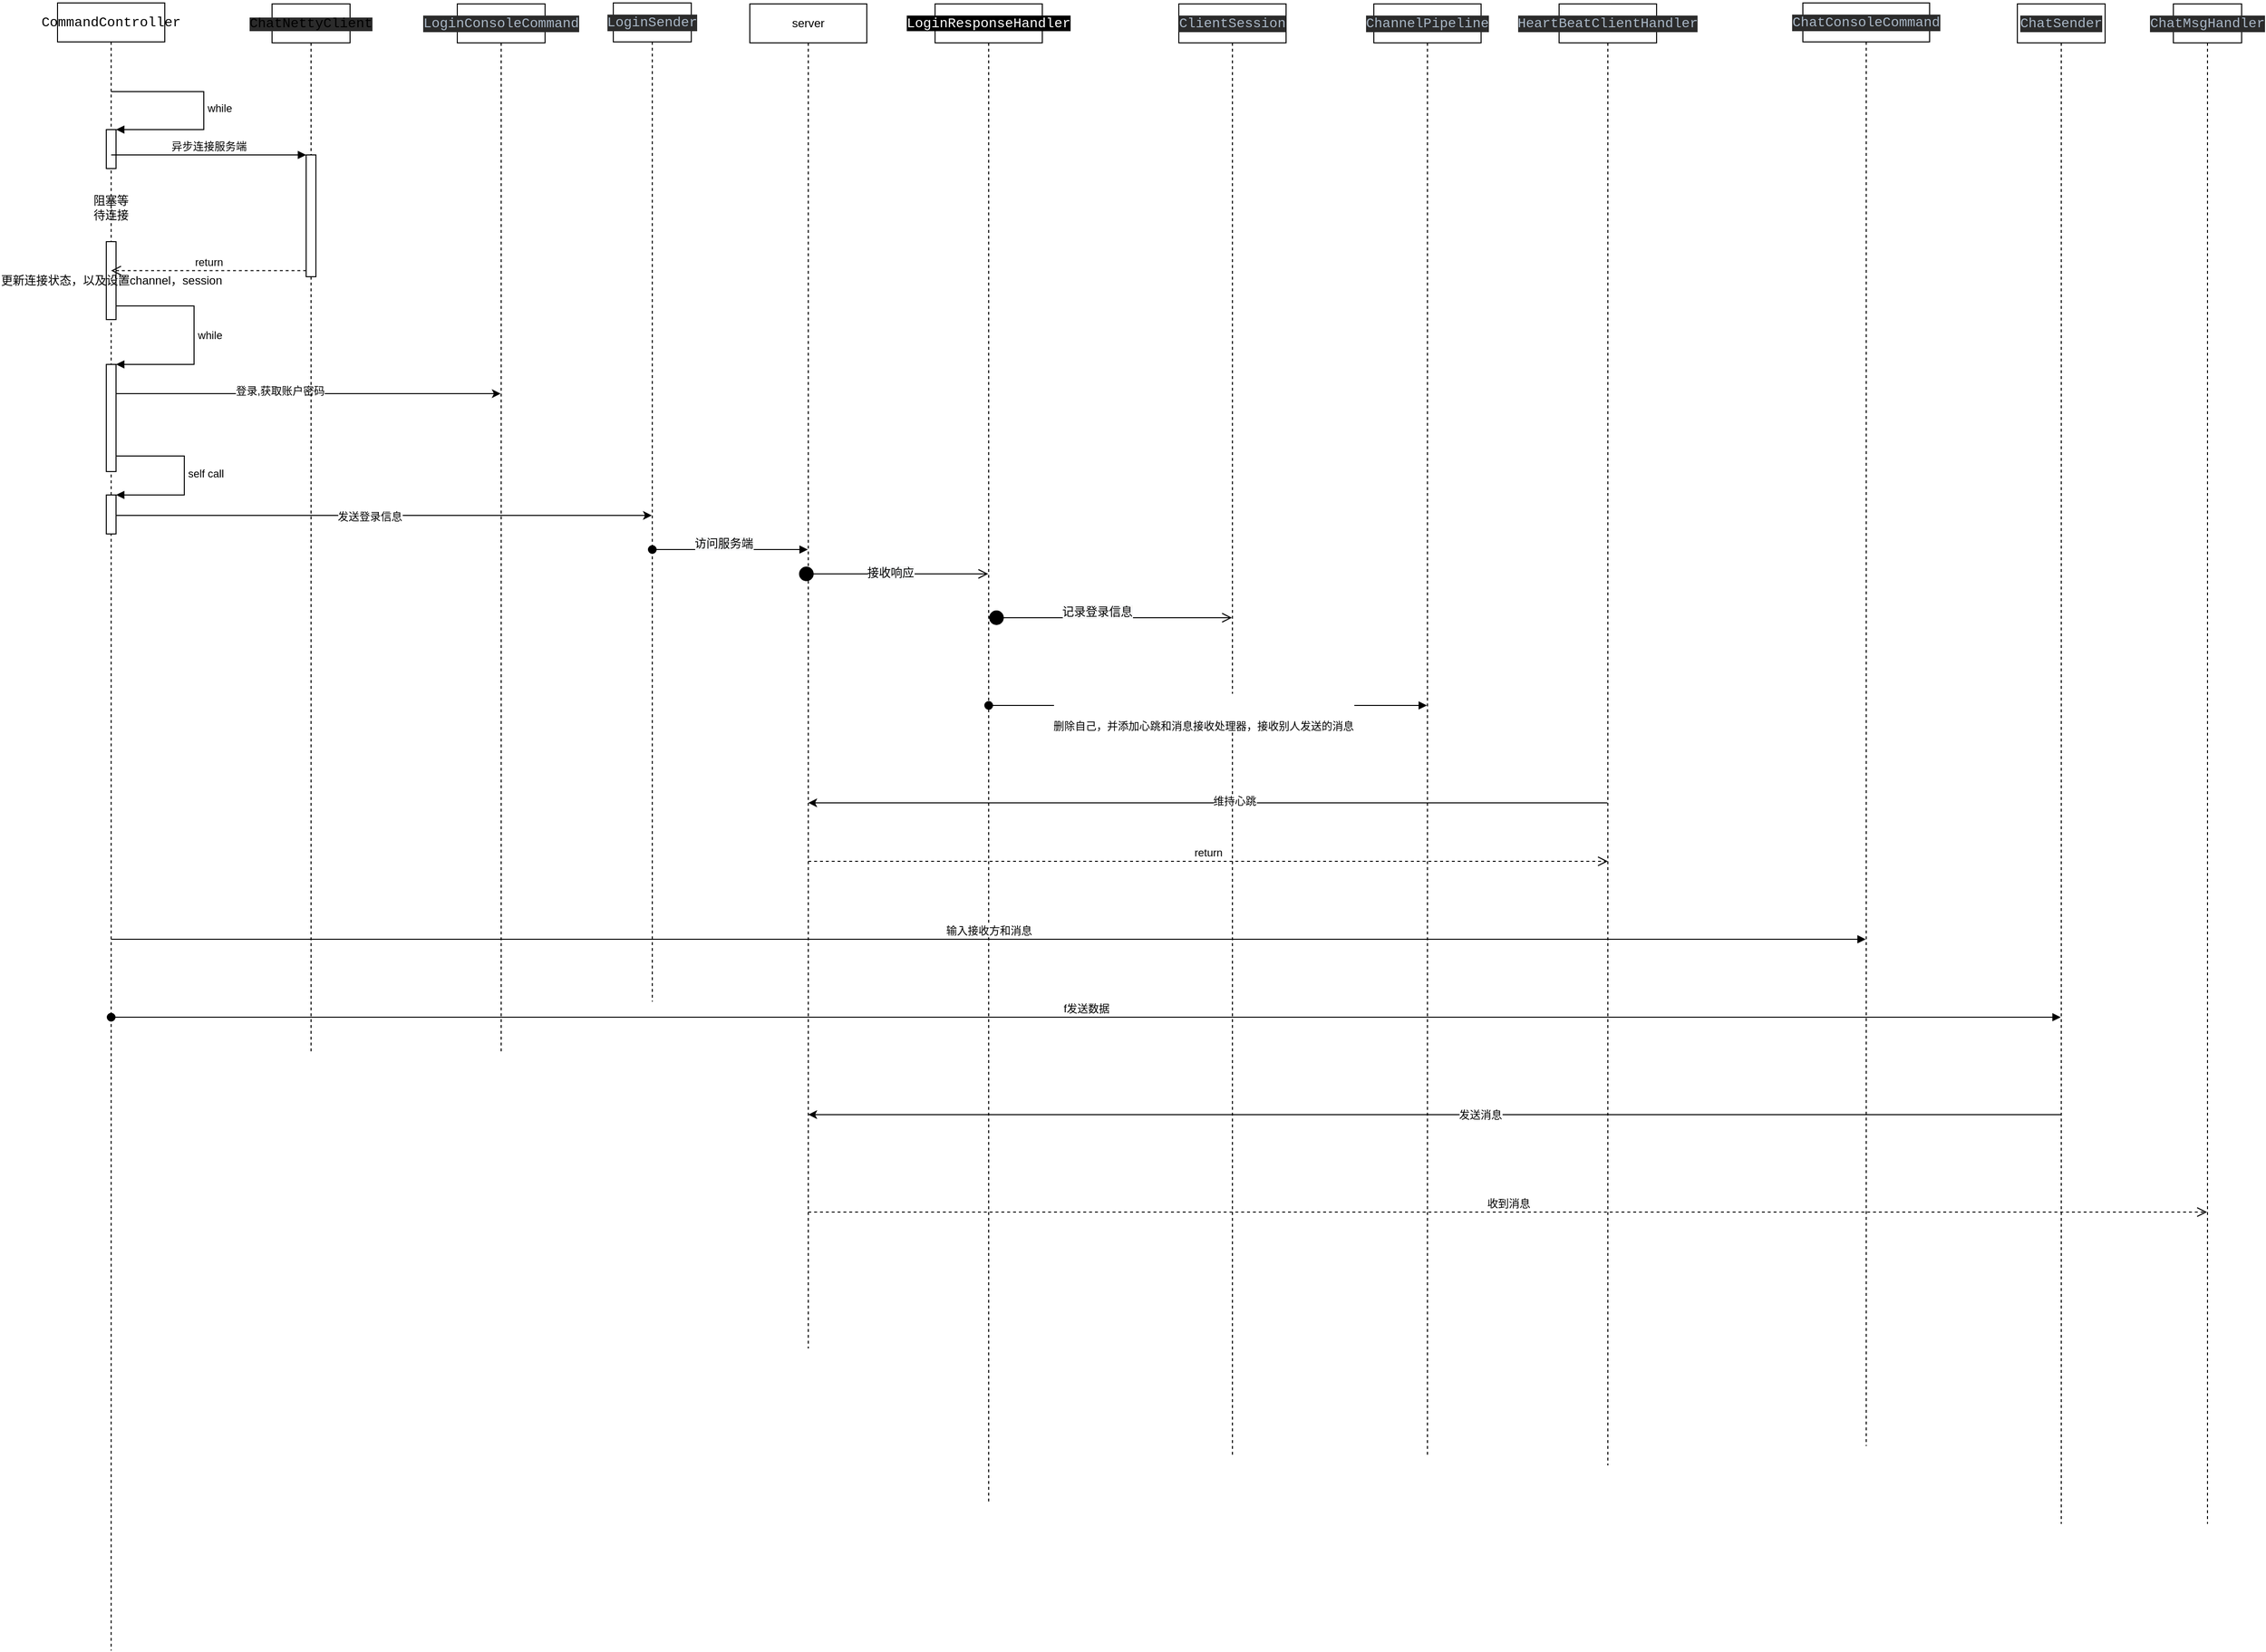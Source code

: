 <mxfile version="14.7.2" type="github"><diagram id="2tIGGgHBC5ZdjMGWqs7T" name="Page-1"><mxGraphModel dx="1673" dy="934" grid="1" gridSize="10" guides="1" tooltips="1" connect="1" arrows="1" fold="1" page="1" pageScale="1" pageWidth="827" pageHeight="1169" math="0" shadow="0"><root><mxCell id="0"/><mxCell id="1" parent="0"/><mxCell id="BPRDw442S2ySgmzGlCoY-26" style="edgeStyle=orthogonalEdgeStyle;rounded=0;orthogonalLoop=1;jettySize=auto;html=1;exitX=0.935;exitY=0.295;exitDx=0;exitDy=0;exitPerimeter=0;" edge="1" parent="1" source="BPRDw442S2ySgmzGlCoY-19" target="BPRDw442S2ySgmzGlCoY-24"><mxGeometry relative="1" as="geometry"><Array as="points"><mxPoint x="189" y="500"/></Array></mxGeometry></mxCell><mxCell id="BPRDw442S2ySgmzGlCoY-27" value="登录,获取账户密码" style="edgeLabel;html=1;align=center;verticalAlign=middle;resizable=0;points=[];" vertex="1" connectable="0" parent="BPRDw442S2ySgmzGlCoY-26"><mxGeometry x="-0.145" y="3" relative="1" as="geometry"><mxPoint x="1" as="offset"/></mxGeometry></mxCell><mxCell id="BPRDw442S2ySgmzGlCoY-1" value="&lt;pre&gt;&lt;font face=&quot;courier new, monospace&quot;&gt;&lt;span style=&quot;font-size: 14px&quot;&gt;CommandController&lt;/span&gt;&lt;span style=&quot;font-size: 10.5pt&quot;&gt;&lt;br&gt;&lt;/span&gt;&lt;/font&gt;&lt;/pre&gt;" style="shape=umlLifeline;perimeter=lifelinePerimeter;whiteSpace=wrap;html=1;container=1;collapsible=0;recursiveResize=0;outlineConnect=0;" vertex="1" parent="1"><mxGeometry x="130" y="99" width="110" height="1691" as="geometry"/></mxCell><mxCell id="BPRDw442S2ySgmzGlCoY-14" value="阻塞等待连接" style="text;html=1;strokeColor=none;fillColor=none;align=center;verticalAlign=middle;whiteSpace=wrap;rounded=0;" vertex="1" parent="BPRDw442S2ySgmzGlCoY-1"><mxGeometry x="35" y="200" width="40" height="20" as="geometry"/></mxCell><mxCell id="BPRDw442S2ySgmzGlCoY-15" value="更新连接状态，以及设置channel，session" style="html=1;points=[];perimeter=orthogonalPerimeter;" vertex="1" parent="BPRDw442S2ySgmzGlCoY-1"><mxGeometry x="50" y="245" width="10" height="80" as="geometry"/></mxCell><mxCell id="BPRDw442S2ySgmzGlCoY-22" value="" style="html=1;points=[];perimeter=orthogonalPerimeter;" vertex="1" parent="BPRDw442S2ySgmzGlCoY-1"><mxGeometry x="50" y="130" width="10" height="40" as="geometry"/></mxCell><mxCell id="BPRDw442S2ySgmzGlCoY-23" value="while" style="edgeStyle=orthogonalEdgeStyle;html=1;align=left;spacingLeft=2;endArrow=block;rounded=0;entryX=1;entryY=0;" edge="1" target="BPRDw442S2ySgmzGlCoY-22" parent="BPRDw442S2ySgmzGlCoY-1" source="BPRDw442S2ySgmzGlCoY-1"><mxGeometry relative="1" as="geometry"><mxPoint x="50" y="85" as="sourcePoint"/><Array as="points"><mxPoint x="150" y="91"/><mxPoint x="150" y="130"/></Array></mxGeometry></mxCell><mxCell id="BPRDw442S2ySgmzGlCoY-35" value="" style="html=1;points=[];perimeter=orthogonalPerimeter;" vertex="1" parent="BPRDw442S2ySgmzGlCoY-1"><mxGeometry x="50" y="505" width="10" height="40" as="geometry"/></mxCell><mxCell id="BPRDw442S2ySgmzGlCoY-36" value="self call" style="edgeStyle=orthogonalEdgeStyle;html=1;align=left;spacingLeft=2;endArrow=block;rounded=0;entryX=1;entryY=0;" edge="1" target="BPRDw442S2ySgmzGlCoY-35" parent="BPRDw442S2ySgmzGlCoY-1" source="BPRDw442S2ySgmzGlCoY-1"><mxGeometry relative="1" as="geometry"><mxPoint x="55" y="465" as="sourcePoint"/><Array as="points"><mxPoint x="130" y="465"/><mxPoint x="130" y="505"/></Array></mxGeometry></mxCell><mxCell id="BPRDw442S2ySgmzGlCoY-2" value="&lt;pre&gt;&lt;font face=&quot;courier new, monospace&quot;&gt;&lt;span style=&quot;background-color: rgb(43 , 43 , 43)&quot;&gt;&lt;span style=&quot;font-size: 14px&quot;&gt;ChatNettyClient&lt;/span&gt;&lt;span style=&quot;font-size: 10.5pt&quot;&gt;&lt;br&gt;&lt;/span&gt;&lt;/span&gt;&lt;/font&gt;&lt;/pre&gt;" style="shape=umlLifeline;perimeter=lifelinePerimeter;whiteSpace=wrap;html=1;container=1;collapsible=0;recursiveResize=0;outlineConnect=0;" vertex="1" parent="1"><mxGeometry x="350" y="100" width="80" height="1075" as="geometry"/></mxCell><mxCell id="BPRDw442S2ySgmzGlCoY-10" value="" style="html=1;points=[];perimeter=orthogonalPerimeter;" vertex="1" parent="BPRDw442S2ySgmzGlCoY-2"><mxGeometry x="35" y="155" width="10" height="125" as="geometry"/></mxCell><mxCell id="BPRDw442S2ySgmzGlCoY-11" value="异步连接服务端" style="html=1;verticalAlign=bottom;endArrow=block;entryX=0;entryY=0;" edge="1" target="BPRDw442S2ySgmzGlCoY-10" parent="1" source="BPRDw442S2ySgmzGlCoY-1"><mxGeometry relative="1" as="geometry"><mxPoint x="315" y="250" as="sourcePoint"/></mxGeometry></mxCell><mxCell id="BPRDw442S2ySgmzGlCoY-12" value="return" style="html=1;verticalAlign=bottom;endArrow=open;dashed=1;endSize=8;exitX=0;exitY=0.95;" edge="1" source="BPRDw442S2ySgmzGlCoY-10" parent="1" target="BPRDw442S2ySgmzGlCoY-1"><mxGeometry relative="1" as="geometry"><mxPoint x="200" y="326" as="targetPoint"/></mxGeometry></mxCell><mxCell id="BPRDw442S2ySgmzGlCoY-19" value="" style="html=1;points=[];perimeter=orthogonalPerimeter;" vertex="1" parent="1"><mxGeometry x="180" y="470" width="10" height="110" as="geometry"/></mxCell><mxCell id="BPRDw442S2ySgmzGlCoY-20" value="while" style="edgeStyle=orthogonalEdgeStyle;html=1;align=left;spacingLeft=2;endArrow=block;rounded=0;entryX=1;entryY=0;" edge="1" target="BPRDw442S2ySgmzGlCoY-19" parent="1" source="BPRDw442S2ySgmzGlCoY-15"><mxGeometry relative="1" as="geometry"><mxPoint x="175" y="450" as="sourcePoint"/><Array as="points"><mxPoint x="270" y="410"/><mxPoint x="270" y="470"/></Array></mxGeometry></mxCell><mxCell id="BPRDw442S2ySgmzGlCoY-24" value="&lt;pre style=&quot;background-color: rgb(43 , 43 , 43)&quot;&gt;&lt;font color=&quot;#a9b7c6&quot; face=&quot;courier new, monospace&quot;&gt;&lt;span style=&quot;font-size: 14px&quot;&gt;LoginConsoleCommand&lt;/span&gt;&lt;span style=&quot;font-size: 10.5pt&quot;&gt;&lt;br&gt;&lt;/span&gt;&lt;/font&gt;&lt;/pre&gt;" style="shape=umlLifeline;perimeter=lifelinePerimeter;whiteSpace=wrap;html=1;container=1;collapsible=0;recursiveResize=0;outlineConnect=0;" vertex="1" parent="1"><mxGeometry x="540" y="100" width="90" height="1075" as="geometry"/></mxCell><mxCell id="BPRDw442S2ySgmzGlCoY-25" value="&lt;pre style=&quot;background-color: #2b2b2b ; color: #a9b7c6 ; font-family: &amp;#34;courier new&amp;#34; , monospace ; font-size: 10.5pt&quot;&gt;&lt;pre style=&quot;font-family: &amp;#34;courier new&amp;#34; , monospace ; font-size: 10.5pt&quot;&gt;LoginSender&lt;/pre&gt;&lt;/pre&gt;" style="shape=umlLifeline;perimeter=lifelinePerimeter;whiteSpace=wrap;html=1;container=1;collapsible=0;recursiveResize=0;outlineConnect=0;" vertex="1" parent="1"><mxGeometry x="700" y="99" width="80" height="1025" as="geometry"/></mxCell><mxCell id="BPRDw442S2ySgmzGlCoY-41" style="edgeStyle=orthogonalEdgeStyle;rounded=0;orthogonalLoop=1;jettySize=auto;html=1;" edge="1" parent="1" source="BPRDw442S2ySgmzGlCoY-35" target="BPRDw442S2ySgmzGlCoY-25"><mxGeometry relative="1" as="geometry"><Array as="points"><mxPoint x="640" y="625"/><mxPoint x="640" y="625"/></Array></mxGeometry></mxCell><mxCell id="BPRDw442S2ySgmzGlCoY-73" value="发送登录信息" style="edgeLabel;html=1;align=center;verticalAlign=middle;resizable=0;points=[];" vertex="1" connectable="0" parent="BPRDw442S2ySgmzGlCoY-41"><mxGeometry x="-0.06" y="-1" relative="1" as="geometry"><mxPoint x="1" as="offset"/></mxGeometry></mxCell><mxCell id="BPRDw442S2ySgmzGlCoY-43" value="server" style="shape=umlLifeline;perimeter=lifelinePerimeter;whiteSpace=wrap;html=1;container=1;collapsible=0;recursiveResize=0;outlineConnect=0;" vertex="1" parent="1"><mxGeometry x="840" y="100" width="120" height="1380" as="geometry"/></mxCell><mxCell id="BPRDw442S2ySgmzGlCoY-56" value="&#10;&#10;&lt;span style=&quot;color: rgb(0, 0, 0); font-family: helvetica; font-size: 12px; font-style: normal; font-weight: 400; letter-spacing: normal; text-align: center; text-indent: 0px; text-transform: none; word-spacing: 0px; background-color: rgb(248, 249, 250); display: inline; float: none;&quot;&gt;接收响应&lt;/span&gt;&#10;&#10;" style="html=1;verticalAlign=bottom;startArrow=circle;startFill=1;endArrow=open;startSize=6;endSize=8;" edge="1" parent="BPRDw442S2ySgmzGlCoY-43" target="BPRDw442S2ySgmzGlCoY-55"><mxGeometry x="-0.051" y="-35" width="80" relative="1" as="geometry"><mxPoint x="50" y="585" as="sourcePoint"/><mxPoint x="220" y="585" as="targetPoint"/><mxPoint x="1" as="offset"/></mxGeometry></mxCell><mxCell id="BPRDw442S2ySgmzGlCoY-55" value="&lt;pre style=&quot;font-family: &amp;#34;courier new&amp;#34; , monospace ; font-size: 10.5pt&quot;&gt;&lt;span style=&quot;background-color: rgb(0 , 0 , 0)&quot;&gt;&lt;font color=&quot;#ffffff&quot;&gt;LoginResponseHandler&lt;/font&gt;&lt;/span&gt;&lt;/pre&gt;" style="shape=umlLifeline;perimeter=lifelinePerimeter;whiteSpace=wrap;html=1;container=1;collapsible=0;recursiveResize=0;outlineConnect=0;" vertex="1" parent="1"><mxGeometry x="1030" y="100" width="110" height="1540" as="geometry"/></mxCell><mxCell id="BPRDw442S2ySgmzGlCoY-57" value="&lt;pre style=&quot;background-color: #2b2b2b ; color: #a9b7c6 ; font-family: &amp;#34;courier new&amp;#34; , monospace ; font-size: 10.5pt&quot;&gt;&lt;pre style=&quot;font-family: &amp;#34;courier new&amp;#34; , monospace ; font-size: 10.5pt&quot;&gt;ClientSession&lt;/pre&gt;&lt;/pre&gt;" style="shape=umlLifeline;perimeter=lifelinePerimeter;whiteSpace=wrap;html=1;container=1;collapsible=0;recursiveResize=0;outlineConnect=0;" vertex="1" parent="1"><mxGeometry x="1280" y="100" width="110" height="1490" as="geometry"/></mxCell><mxCell id="BPRDw442S2ySgmzGlCoY-60" value="&lt;pre style=&quot;background-color: #2b2b2b ; color: #a9b7c6 ; font-family: &amp;#34;courier new&amp;#34; , monospace ; font-size: 10.5pt&quot;&gt;&lt;pre style=&quot;font-family: &amp;#34;courier new&amp;#34; , monospace ; font-size: 10.5pt&quot;&gt;&lt;pre style=&quot;font-family: &amp;#34;courier new&amp;#34; , monospace ; font-size: 10.5pt&quot;&gt;ChannelPipeline&lt;/pre&gt;&lt;/pre&gt;&lt;/pre&gt;" style="shape=umlLifeline;perimeter=lifelinePerimeter;whiteSpace=wrap;html=1;container=1;collapsible=0;recursiveResize=0;outlineConnect=0;" vertex="1" parent="1"><mxGeometry x="1480" y="100" width="110" height="1490" as="geometry"/></mxCell><mxCell id="BPRDw442S2ySgmzGlCoY-61" value="&lt;br&gt;&lt;br&gt;&lt;span style=&quot;color: rgb(0 , 0 , 0) ; font-family: &amp;#34;helvetica&amp;#34; ; font-size: 11px ; font-style: normal ; font-weight: 400 ; letter-spacing: normal ; text-align: center ; text-indent: 0px ; text-transform: none ; word-spacing: 0px ; background-color: rgb(255 , 255 , 255) ; display: inline ; float: none&quot;&gt;删除自己，并添加心跳和消息接收处理器，接收别人发送的消息&lt;/span&gt;&lt;br&gt;" style="html=1;verticalAlign=bottom;startArrow=oval;startFill=1;endArrow=block;startSize=8;" edge="1" parent="1" source="BPRDw442S2ySgmzGlCoY-55" target="BPRDw442S2ySgmzGlCoY-60"><mxGeometry x="-0.02" y="-30" width="60" relative="1" as="geometry"><mxPoint x="1280" y="790" as="sourcePoint"/><mxPoint x="1430" y="800" as="targetPoint"/><Array as="points"><mxPoint x="1180" y="820"/></Array><mxPoint x="-1" as="offset"/></mxGeometry></mxCell><mxCell id="BPRDw442S2ySgmzGlCoY-45" value="&#10;&#10;&lt;span style=&quot;color: rgb(0, 0, 0); font-family: helvetica; font-size: 12px; font-style: normal; font-weight: 400; letter-spacing: normal; text-align: center; text-indent: 0px; text-transform: none; word-spacing: 0px; background-color: rgb(248, 249, 250); display: inline; float: none;&quot;&gt;访问服务端&lt;/span&gt;&#10;&#10;" style="html=1;verticalAlign=bottom;startArrow=oval;startFill=1;endArrow=block;startSize=8;" edge="1" parent="1" source="BPRDw442S2ySgmzGlCoY-25" target="BPRDw442S2ySgmzGlCoY-43"><mxGeometry x="-0.089" y="-30" width="60" relative="1" as="geometry"><mxPoint x="750" y="650" as="sourcePoint"/><mxPoint x="810" y="650" as="targetPoint"/><Array as="points"><mxPoint x="800" y="660"/></Array><mxPoint as="offset"/></mxGeometry></mxCell><mxCell id="BPRDw442S2ySgmzGlCoY-58" value="&#10;&#10;&lt;span style=&quot;color: rgb(0, 0, 0); font-family: helvetica; font-size: 12px; font-style: normal; font-weight: 400; letter-spacing: normal; text-align: center; text-indent: 0px; text-transform: none; word-spacing: 0px; background-color: rgb(248, 249, 250); display: inline; float: none;&quot;&gt;记录登录信息&lt;/span&gt;&#10;&#10;" style="html=1;verticalAlign=bottom;startArrow=circle;startFill=1;endArrow=open;startSize=6;endSize=8;" edge="1" parent="1" source="BPRDw442S2ySgmzGlCoY-55" target="BPRDw442S2ySgmzGlCoY-57"><mxGeometry x="-0.115" y="-30" width="80" relative="1" as="geometry"><mxPoint x="1075" y="740" as="sourcePoint"/><mxPoint x="1255" y="740" as="targetPoint"/><Array as="points"><mxPoint x="1100" y="730"/></Array><mxPoint as="offset"/></mxGeometry></mxCell><mxCell id="BPRDw442S2ySgmzGlCoY-69" style="edgeStyle=orthogonalEdgeStyle;rounded=0;orthogonalLoop=1;jettySize=auto;html=1;" edge="1" parent="1" source="BPRDw442S2ySgmzGlCoY-68" target="BPRDw442S2ySgmzGlCoY-43"><mxGeometry relative="1" as="geometry"><Array as="points"><mxPoint x="1330" y="920"/><mxPoint x="1330" y="920"/></Array></mxGeometry></mxCell><mxCell id="BPRDw442S2ySgmzGlCoY-70" value="维持心跳" style="edgeLabel;html=1;align=center;verticalAlign=middle;resizable=0;points=[];" vertex="1" connectable="0" parent="BPRDw442S2ySgmzGlCoY-69"><mxGeometry x="-0.066" y="-2" relative="1" as="geometry"><mxPoint as="offset"/></mxGeometry></mxCell><mxCell id="BPRDw442S2ySgmzGlCoY-68" value="&lt;pre style=&quot;background-color: #2b2b2b ; color: #a9b7c6 ; font-family: &amp;#34;courier new&amp;#34; , monospace ; font-size: 10.5pt&quot;&gt;&lt;pre style=&quot;font-family: &amp;#34;courier new&amp;#34; , monospace ; font-size: 10.5pt&quot;&gt;&lt;pre style=&quot;font-family: &amp;#34;courier new&amp;#34; , monospace ; font-size: 10.5pt&quot;&gt;&lt;pre style=&quot;font-family: &amp;#34;courier new&amp;#34; , monospace ; font-size: 10.5pt&quot;&gt;HeartBeatClientHandler&lt;/pre&gt;&lt;/pre&gt;&lt;/pre&gt;&lt;/pre&gt;" style="shape=umlLifeline;perimeter=lifelinePerimeter;whiteSpace=wrap;html=1;container=1;collapsible=0;recursiveResize=0;outlineConnect=0;" vertex="1" parent="1"><mxGeometry x="1670" y="100" width="100" height="1500" as="geometry"/></mxCell><mxCell id="BPRDw442S2ySgmzGlCoY-74" value="return" style="html=1;verticalAlign=bottom;endArrow=open;dashed=1;endSize=8;" edge="1" parent="BPRDw442S2ySgmzGlCoY-68" source="BPRDw442S2ySgmzGlCoY-43"><mxGeometry relative="1" as="geometry"><mxPoint x="140" y="880" as="sourcePoint"/><mxPoint x="50" y="880" as="targetPoint"/></mxGeometry></mxCell><mxCell id="BPRDw442S2ySgmzGlCoY-75" value="&lt;pre style=&quot;background-color: #2b2b2b ; color: #a9b7c6 ; font-family: &amp;#34;courier new&amp;#34; , monospace ; font-size: 10.5pt&quot;&gt;&lt;pre style=&quot;font-family: &amp;#34;courier new&amp;#34; , monospace ; font-size: 10.5pt&quot;&gt;&lt;pre style=&quot;font-family: &amp;#34;courier new&amp;#34; , monospace ; font-size: 10.5pt&quot;&gt;&lt;pre style=&quot;font-family: &amp;#34;courier new&amp;#34; , monospace ; font-size: 10.5pt&quot;&gt;&lt;pre style=&quot;font-family: &amp;#34;courier new&amp;#34; , monospace ; font-size: 10.5pt&quot;&gt;ChatConsoleCommand&lt;/pre&gt;&lt;/pre&gt;&lt;/pre&gt;&lt;/pre&gt;&lt;/pre&gt;" style="shape=umlLifeline;perimeter=lifelinePerimeter;whiteSpace=wrap;html=1;container=1;collapsible=0;recursiveResize=0;outlineConnect=0;" vertex="1" parent="1"><mxGeometry x="1920" y="99" width="130" height="1481" as="geometry"/></mxCell><mxCell id="BPRDw442S2ySgmzGlCoY-77" value="输入接收方和消息" style="html=1;verticalAlign=bottom;endArrow=block;" edge="1" parent="1" source="BPRDw442S2ySgmzGlCoY-1" target="BPRDw442S2ySgmzGlCoY-75"><mxGeometry width="80" relative="1" as="geometry"><mxPoint x="180" y="1030" as="sourcePoint"/><mxPoint x="1970" y="1040" as="targetPoint"/><Array as="points"><mxPoint x="1360" y="1060"/></Array></mxGeometry></mxCell><mxCell id="BPRDw442S2ySgmzGlCoY-81" style="edgeStyle=orthogonalEdgeStyle;rounded=0;orthogonalLoop=1;jettySize=auto;html=1;" edge="1" parent="1" source="BPRDw442S2ySgmzGlCoY-78" target="BPRDw442S2ySgmzGlCoY-43"><mxGeometry relative="1" as="geometry"><Array as="points"><mxPoint x="1580" y="1240"/><mxPoint x="1580" y="1240"/></Array></mxGeometry></mxCell><mxCell id="BPRDw442S2ySgmzGlCoY-82" value="发送消息" style="edgeLabel;html=1;align=center;verticalAlign=middle;resizable=0;points=[];" vertex="1" connectable="0" parent="BPRDw442S2ySgmzGlCoY-81"><mxGeometry x="-0.072" relative="1" as="geometry"><mxPoint as="offset"/></mxGeometry></mxCell><mxCell id="BPRDw442S2ySgmzGlCoY-78" value="&lt;pre style=&quot;background-color: #2b2b2b ; color: #a9b7c6 ; font-family: &amp;#34;courier new&amp;#34; , monospace ; font-size: 10.5pt&quot;&gt;ChatSender&lt;/pre&gt;" style="shape=umlLifeline;perimeter=lifelinePerimeter;whiteSpace=wrap;html=1;container=1;collapsible=0;recursiveResize=0;outlineConnect=0;" vertex="1" parent="1"><mxGeometry x="2140" y="100" width="90" height="1560" as="geometry"/></mxCell><mxCell id="BPRDw442S2ySgmzGlCoY-79" value="f发送数据" style="html=1;verticalAlign=bottom;startArrow=oval;startFill=1;endArrow=block;startSize=8;" edge="1" parent="1" source="BPRDw442S2ySgmzGlCoY-1" target="BPRDw442S2ySgmzGlCoY-78"><mxGeometry width="60" relative="1" as="geometry"><mxPoint x="190" y="1110" as="sourcePoint"/><mxPoint x="250" y="1110" as="targetPoint"/><Array as="points"><mxPoint x="980" y="1140"/></Array></mxGeometry></mxCell><mxCell id="BPRDw442S2ySgmzGlCoY-83" value="&lt;pre style=&quot;background-color: #2b2b2b ; color: #a9b7c6 ; font-family: &amp;#34;courier new&amp;#34; , monospace ; font-size: 10.5pt&quot;&gt;ChatMsgHandler&lt;/pre&gt;" style="shape=umlLifeline;perimeter=lifelinePerimeter;whiteSpace=wrap;html=1;container=1;collapsible=0;recursiveResize=0;outlineConnect=0;" vertex="1" parent="1"><mxGeometry x="2300" y="100" width="70" height="1560" as="geometry"/></mxCell><mxCell id="BPRDw442S2ySgmzGlCoY-85" value="收到消息" style="html=1;verticalAlign=bottom;endArrow=open;dashed=1;endSize=8;" edge="1" parent="1" source="BPRDw442S2ySgmzGlCoY-43" target="BPRDw442S2ySgmzGlCoY-83"><mxGeometry relative="1" as="geometry"><mxPoint x="920" y="1340" as="sourcePoint"/><mxPoint x="2230" y="1340" as="targetPoint"/><Array as="points"><mxPoint x="1760" y="1340"/></Array></mxGeometry></mxCell></root></mxGraphModel></diagram></mxfile>